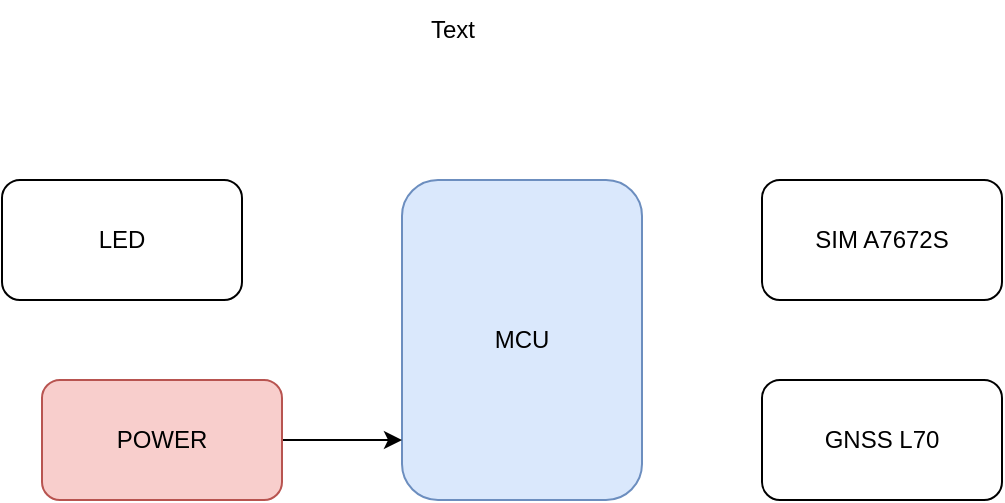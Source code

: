<mxfile version="24.5.5" type="github">
  <diagram name="Page-1" id="7jV_dAaqVO6eGMW2fZwL">
    <mxGraphModel dx="347" dy="192" grid="1" gridSize="10" guides="1" tooltips="1" connect="1" arrows="1" fold="1" page="1" pageScale="1" pageWidth="850" pageHeight="1100" math="0" shadow="0">
      <root>
        <mxCell id="0" />
        <mxCell id="1" parent="0" />
        <mxCell id="hF3Ps5fYLZIh0yO_MKyD-1" value="MCU" style="rounded=1;whiteSpace=wrap;html=1;fillColor=#dae8fc;strokeColor=#6c8ebf;" vertex="1" parent="1">
          <mxGeometry x="350" y="200" width="120" height="160" as="geometry" />
        </mxCell>
        <mxCell id="hF3Ps5fYLZIh0yO_MKyD-2" value="SIM A7672S" style="rounded=1;whiteSpace=wrap;html=1;" vertex="1" parent="1">
          <mxGeometry x="530" y="200" width="120" height="60" as="geometry" />
        </mxCell>
        <mxCell id="hF3Ps5fYLZIh0yO_MKyD-3" value="GNSS L70" style="rounded=1;whiteSpace=wrap;html=1;" vertex="1" parent="1">
          <mxGeometry x="530" y="300" width="120" height="60" as="geometry" />
        </mxCell>
        <mxCell id="hF3Ps5fYLZIh0yO_MKyD-4" value="LED" style="rounded=1;whiteSpace=wrap;html=1;" vertex="1" parent="1">
          <mxGeometry x="150" y="200" width="120" height="60" as="geometry" />
        </mxCell>
        <mxCell id="hF3Ps5fYLZIh0yO_MKyD-7" value="" style="edgeStyle=orthogonalEdgeStyle;rounded=0;orthogonalLoop=1;jettySize=auto;html=1;" edge="1" parent="1" source="hF3Ps5fYLZIh0yO_MKyD-6" target="hF3Ps5fYLZIh0yO_MKyD-1">
          <mxGeometry relative="1" as="geometry">
            <Array as="points">
              <mxPoint x="330" y="330" />
              <mxPoint x="330" y="330" />
            </Array>
          </mxGeometry>
        </mxCell>
        <mxCell id="hF3Ps5fYLZIh0yO_MKyD-6" value="POWER" style="rounded=1;whiteSpace=wrap;html=1;fillColor=#f8cecc;strokeColor=#b85450;" vertex="1" parent="1">
          <mxGeometry x="170" y="300" width="120" height="60" as="geometry" />
        </mxCell>
        <mxCell id="hF3Ps5fYLZIh0yO_MKyD-8" value="Text" style="text;html=1;align=center;verticalAlign=middle;resizable=0;points=[];autosize=1;strokeColor=none;fillColor=none;" vertex="1" parent="1">
          <mxGeometry x="350" y="110" width="50" height="30" as="geometry" />
        </mxCell>
      </root>
    </mxGraphModel>
  </diagram>
</mxfile>

